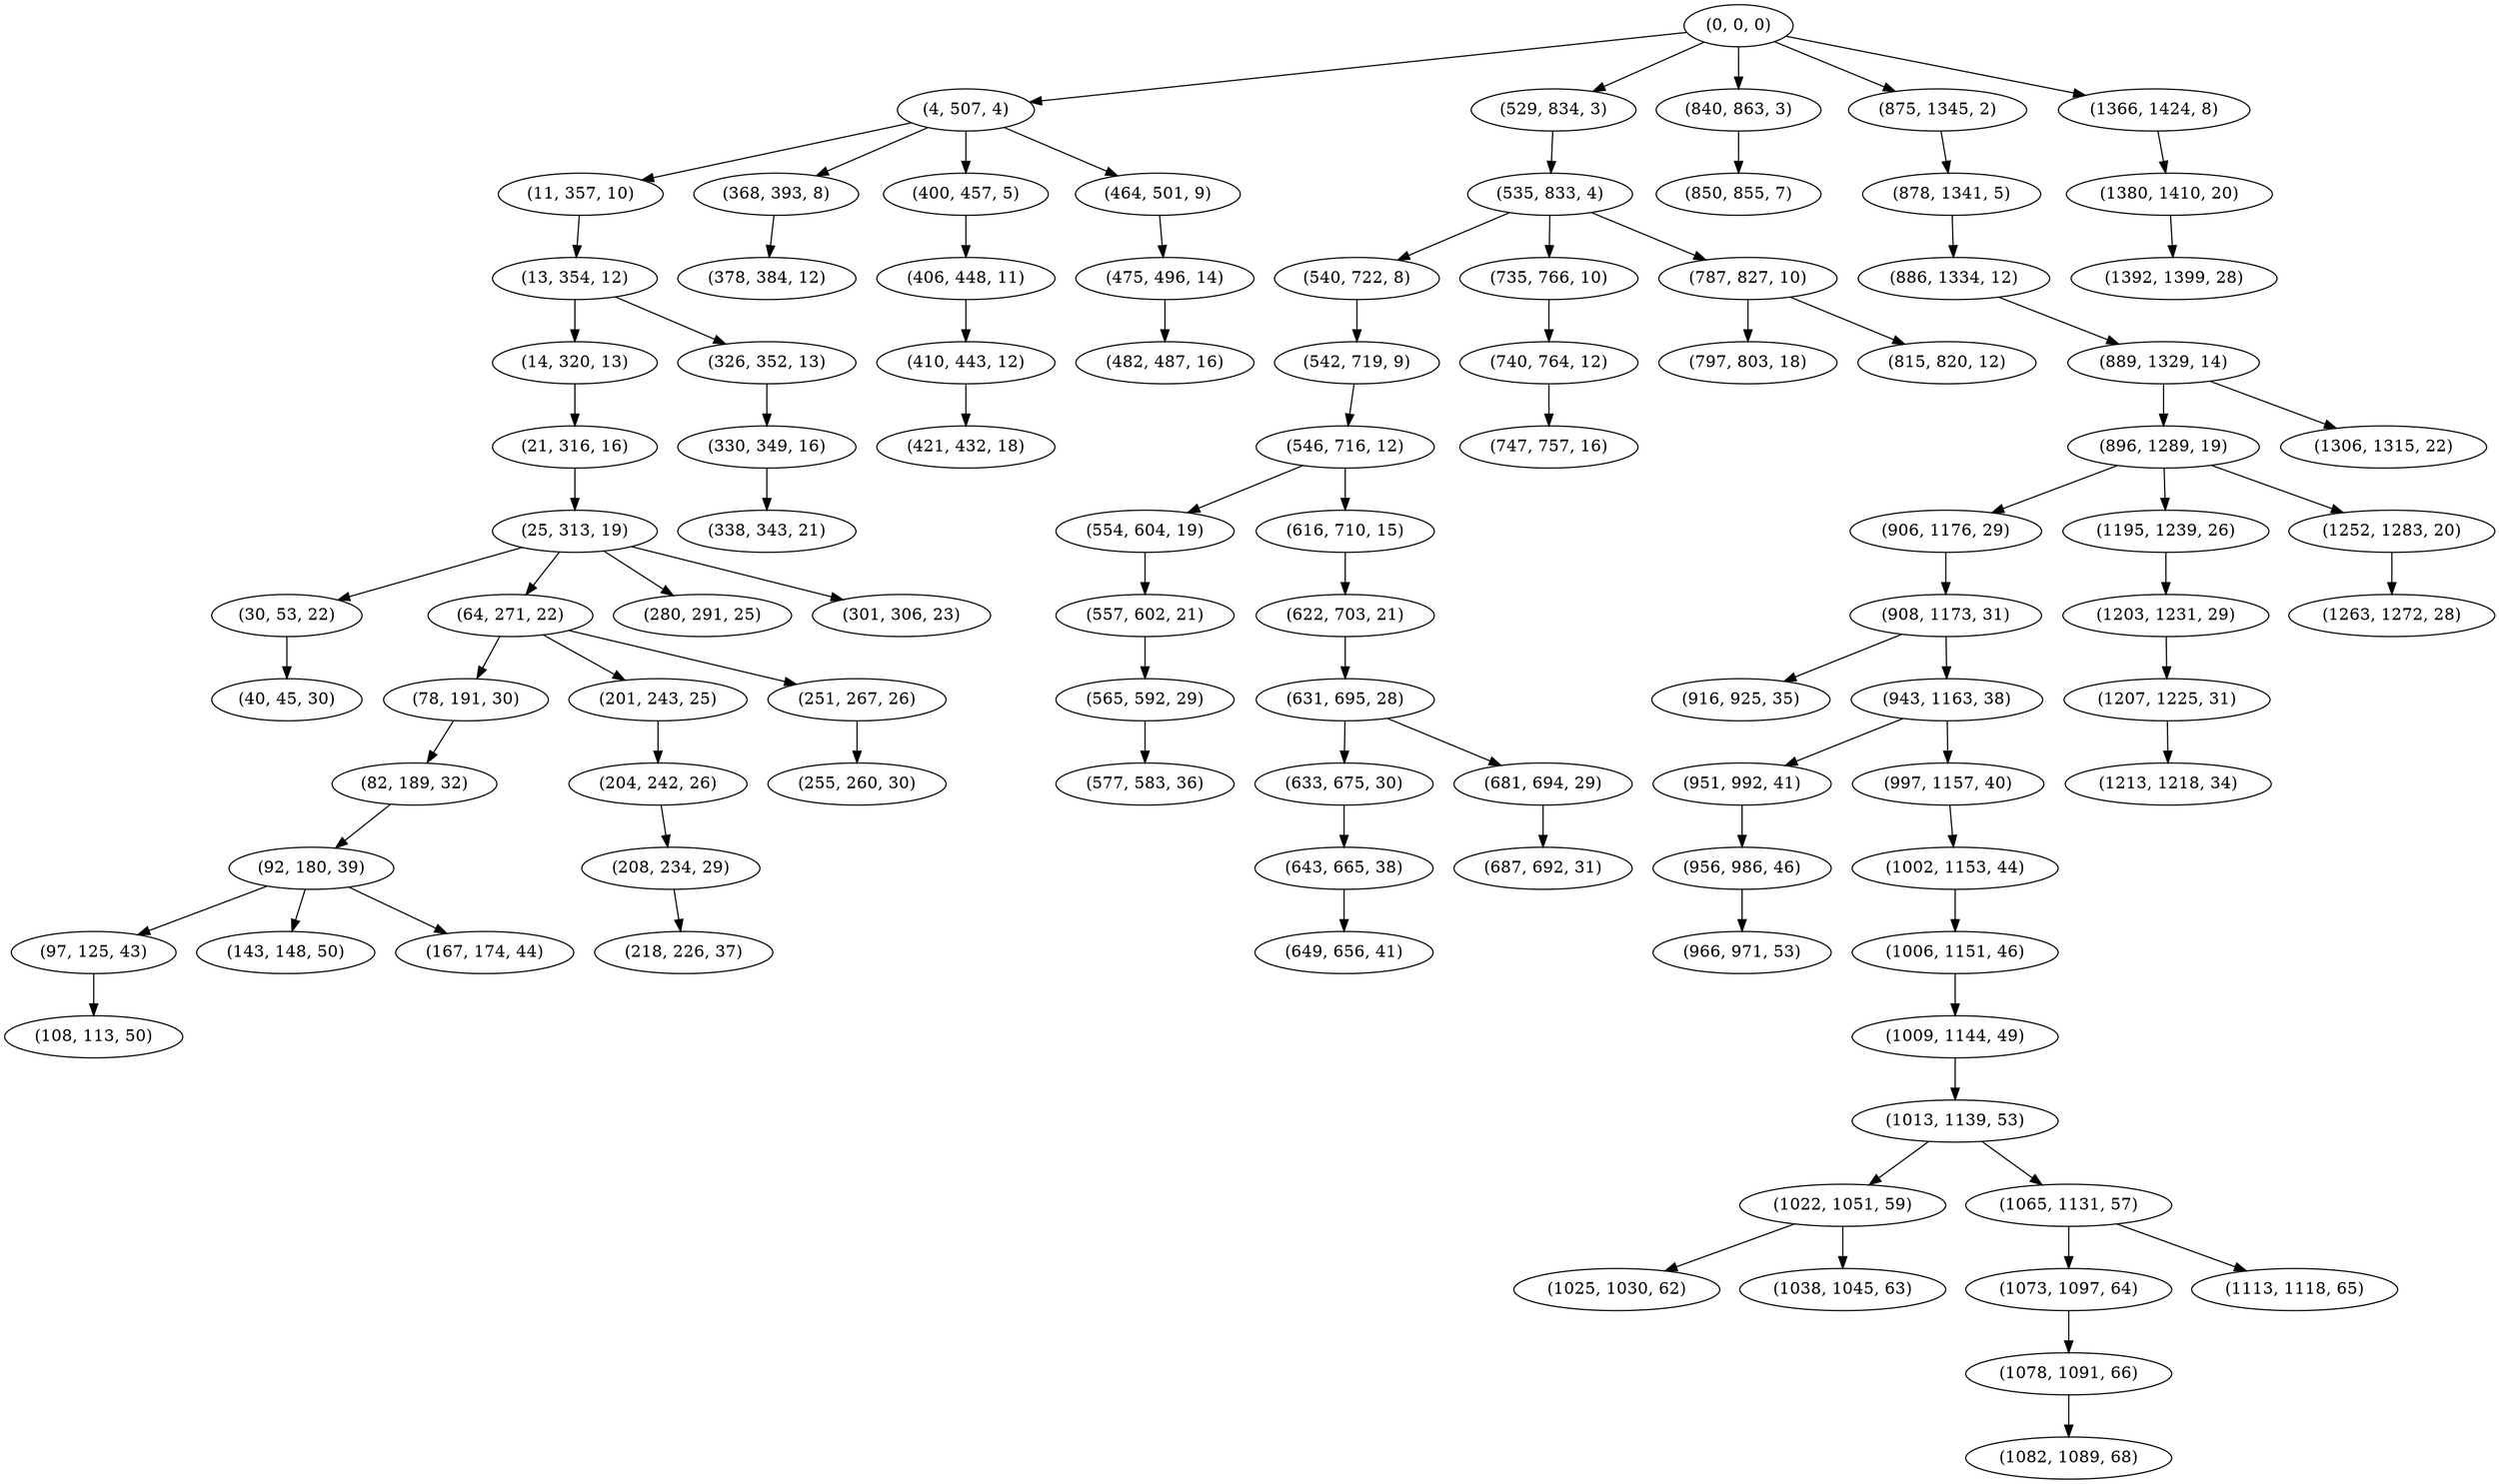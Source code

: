 digraph tree {
    "(0, 0, 0)";
    "(4, 507, 4)";
    "(11, 357, 10)";
    "(13, 354, 12)";
    "(14, 320, 13)";
    "(21, 316, 16)";
    "(25, 313, 19)";
    "(30, 53, 22)";
    "(40, 45, 30)";
    "(64, 271, 22)";
    "(78, 191, 30)";
    "(82, 189, 32)";
    "(92, 180, 39)";
    "(97, 125, 43)";
    "(108, 113, 50)";
    "(143, 148, 50)";
    "(167, 174, 44)";
    "(201, 243, 25)";
    "(204, 242, 26)";
    "(208, 234, 29)";
    "(218, 226, 37)";
    "(251, 267, 26)";
    "(255, 260, 30)";
    "(280, 291, 25)";
    "(301, 306, 23)";
    "(326, 352, 13)";
    "(330, 349, 16)";
    "(338, 343, 21)";
    "(368, 393, 8)";
    "(378, 384, 12)";
    "(400, 457, 5)";
    "(406, 448, 11)";
    "(410, 443, 12)";
    "(421, 432, 18)";
    "(464, 501, 9)";
    "(475, 496, 14)";
    "(482, 487, 16)";
    "(529, 834, 3)";
    "(535, 833, 4)";
    "(540, 722, 8)";
    "(542, 719, 9)";
    "(546, 716, 12)";
    "(554, 604, 19)";
    "(557, 602, 21)";
    "(565, 592, 29)";
    "(577, 583, 36)";
    "(616, 710, 15)";
    "(622, 703, 21)";
    "(631, 695, 28)";
    "(633, 675, 30)";
    "(643, 665, 38)";
    "(649, 656, 41)";
    "(681, 694, 29)";
    "(687, 692, 31)";
    "(735, 766, 10)";
    "(740, 764, 12)";
    "(747, 757, 16)";
    "(787, 827, 10)";
    "(797, 803, 18)";
    "(815, 820, 12)";
    "(840, 863, 3)";
    "(850, 855, 7)";
    "(875, 1345, 2)";
    "(878, 1341, 5)";
    "(886, 1334, 12)";
    "(889, 1329, 14)";
    "(896, 1289, 19)";
    "(906, 1176, 29)";
    "(908, 1173, 31)";
    "(916, 925, 35)";
    "(943, 1163, 38)";
    "(951, 992, 41)";
    "(956, 986, 46)";
    "(966, 971, 53)";
    "(997, 1157, 40)";
    "(1002, 1153, 44)";
    "(1006, 1151, 46)";
    "(1009, 1144, 49)";
    "(1013, 1139, 53)";
    "(1022, 1051, 59)";
    "(1025, 1030, 62)";
    "(1038, 1045, 63)";
    "(1065, 1131, 57)";
    "(1073, 1097, 64)";
    "(1078, 1091, 66)";
    "(1082, 1089, 68)";
    "(1113, 1118, 65)";
    "(1195, 1239, 26)";
    "(1203, 1231, 29)";
    "(1207, 1225, 31)";
    "(1213, 1218, 34)";
    "(1252, 1283, 20)";
    "(1263, 1272, 28)";
    "(1306, 1315, 22)";
    "(1366, 1424, 8)";
    "(1380, 1410, 20)";
    "(1392, 1399, 28)";
    "(0, 0, 0)" -> "(4, 507, 4)";
    "(0, 0, 0)" -> "(529, 834, 3)";
    "(0, 0, 0)" -> "(840, 863, 3)";
    "(0, 0, 0)" -> "(875, 1345, 2)";
    "(0, 0, 0)" -> "(1366, 1424, 8)";
    "(4, 507, 4)" -> "(11, 357, 10)";
    "(4, 507, 4)" -> "(368, 393, 8)";
    "(4, 507, 4)" -> "(400, 457, 5)";
    "(4, 507, 4)" -> "(464, 501, 9)";
    "(11, 357, 10)" -> "(13, 354, 12)";
    "(13, 354, 12)" -> "(14, 320, 13)";
    "(13, 354, 12)" -> "(326, 352, 13)";
    "(14, 320, 13)" -> "(21, 316, 16)";
    "(21, 316, 16)" -> "(25, 313, 19)";
    "(25, 313, 19)" -> "(30, 53, 22)";
    "(25, 313, 19)" -> "(64, 271, 22)";
    "(25, 313, 19)" -> "(280, 291, 25)";
    "(25, 313, 19)" -> "(301, 306, 23)";
    "(30, 53, 22)" -> "(40, 45, 30)";
    "(64, 271, 22)" -> "(78, 191, 30)";
    "(64, 271, 22)" -> "(201, 243, 25)";
    "(64, 271, 22)" -> "(251, 267, 26)";
    "(78, 191, 30)" -> "(82, 189, 32)";
    "(82, 189, 32)" -> "(92, 180, 39)";
    "(92, 180, 39)" -> "(97, 125, 43)";
    "(92, 180, 39)" -> "(143, 148, 50)";
    "(92, 180, 39)" -> "(167, 174, 44)";
    "(97, 125, 43)" -> "(108, 113, 50)";
    "(201, 243, 25)" -> "(204, 242, 26)";
    "(204, 242, 26)" -> "(208, 234, 29)";
    "(208, 234, 29)" -> "(218, 226, 37)";
    "(251, 267, 26)" -> "(255, 260, 30)";
    "(326, 352, 13)" -> "(330, 349, 16)";
    "(330, 349, 16)" -> "(338, 343, 21)";
    "(368, 393, 8)" -> "(378, 384, 12)";
    "(400, 457, 5)" -> "(406, 448, 11)";
    "(406, 448, 11)" -> "(410, 443, 12)";
    "(410, 443, 12)" -> "(421, 432, 18)";
    "(464, 501, 9)" -> "(475, 496, 14)";
    "(475, 496, 14)" -> "(482, 487, 16)";
    "(529, 834, 3)" -> "(535, 833, 4)";
    "(535, 833, 4)" -> "(540, 722, 8)";
    "(535, 833, 4)" -> "(735, 766, 10)";
    "(535, 833, 4)" -> "(787, 827, 10)";
    "(540, 722, 8)" -> "(542, 719, 9)";
    "(542, 719, 9)" -> "(546, 716, 12)";
    "(546, 716, 12)" -> "(554, 604, 19)";
    "(546, 716, 12)" -> "(616, 710, 15)";
    "(554, 604, 19)" -> "(557, 602, 21)";
    "(557, 602, 21)" -> "(565, 592, 29)";
    "(565, 592, 29)" -> "(577, 583, 36)";
    "(616, 710, 15)" -> "(622, 703, 21)";
    "(622, 703, 21)" -> "(631, 695, 28)";
    "(631, 695, 28)" -> "(633, 675, 30)";
    "(631, 695, 28)" -> "(681, 694, 29)";
    "(633, 675, 30)" -> "(643, 665, 38)";
    "(643, 665, 38)" -> "(649, 656, 41)";
    "(681, 694, 29)" -> "(687, 692, 31)";
    "(735, 766, 10)" -> "(740, 764, 12)";
    "(740, 764, 12)" -> "(747, 757, 16)";
    "(787, 827, 10)" -> "(797, 803, 18)";
    "(787, 827, 10)" -> "(815, 820, 12)";
    "(840, 863, 3)" -> "(850, 855, 7)";
    "(875, 1345, 2)" -> "(878, 1341, 5)";
    "(878, 1341, 5)" -> "(886, 1334, 12)";
    "(886, 1334, 12)" -> "(889, 1329, 14)";
    "(889, 1329, 14)" -> "(896, 1289, 19)";
    "(889, 1329, 14)" -> "(1306, 1315, 22)";
    "(896, 1289, 19)" -> "(906, 1176, 29)";
    "(896, 1289, 19)" -> "(1195, 1239, 26)";
    "(896, 1289, 19)" -> "(1252, 1283, 20)";
    "(906, 1176, 29)" -> "(908, 1173, 31)";
    "(908, 1173, 31)" -> "(916, 925, 35)";
    "(908, 1173, 31)" -> "(943, 1163, 38)";
    "(943, 1163, 38)" -> "(951, 992, 41)";
    "(943, 1163, 38)" -> "(997, 1157, 40)";
    "(951, 992, 41)" -> "(956, 986, 46)";
    "(956, 986, 46)" -> "(966, 971, 53)";
    "(997, 1157, 40)" -> "(1002, 1153, 44)";
    "(1002, 1153, 44)" -> "(1006, 1151, 46)";
    "(1006, 1151, 46)" -> "(1009, 1144, 49)";
    "(1009, 1144, 49)" -> "(1013, 1139, 53)";
    "(1013, 1139, 53)" -> "(1022, 1051, 59)";
    "(1013, 1139, 53)" -> "(1065, 1131, 57)";
    "(1022, 1051, 59)" -> "(1025, 1030, 62)";
    "(1022, 1051, 59)" -> "(1038, 1045, 63)";
    "(1065, 1131, 57)" -> "(1073, 1097, 64)";
    "(1065, 1131, 57)" -> "(1113, 1118, 65)";
    "(1073, 1097, 64)" -> "(1078, 1091, 66)";
    "(1078, 1091, 66)" -> "(1082, 1089, 68)";
    "(1195, 1239, 26)" -> "(1203, 1231, 29)";
    "(1203, 1231, 29)" -> "(1207, 1225, 31)";
    "(1207, 1225, 31)" -> "(1213, 1218, 34)";
    "(1252, 1283, 20)" -> "(1263, 1272, 28)";
    "(1366, 1424, 8)" -> "(1380, 1410, 20)";
    "(1380, 1410, 20)" -> "(1392, 1399, 28)";
}
